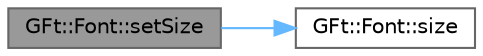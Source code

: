 digraph "GFt::Font::setSize"
{
 // LATEX_PDF_SIZE
  bgcolor="transparent";
  edge [fontname=Helvetica,fontsize=10,labelfontname=Helvetica,labelfontsize=10];
  node [fontname=Helvetica,fontsize=10,shape=box,height=0.2,width=0.4];
  rankdir="LR";
  Node1 [id="Node000001",label="GFt::Font::setSize",height=0.2,width=0.4,color="gray40", fillcolor="grey60", style="filled", fontcolor="black",tooltip="设置字体大小"];
  Node1 -> Node2 [id="edge1_Node000001_Node000002",color="steelblue1",style="solid",tooltip=" "];
  Node2 [id="Node000002",label="GFt::Font::size",height=0.2,width=0.4,color="grey40", fillcolor="white", style="filled",URL="$class_g_ft_1_1_font.html#a7a6e3ff3b4a17dea1f75abbd9bc2a70b",tooltip="获取字体大小"];
}
